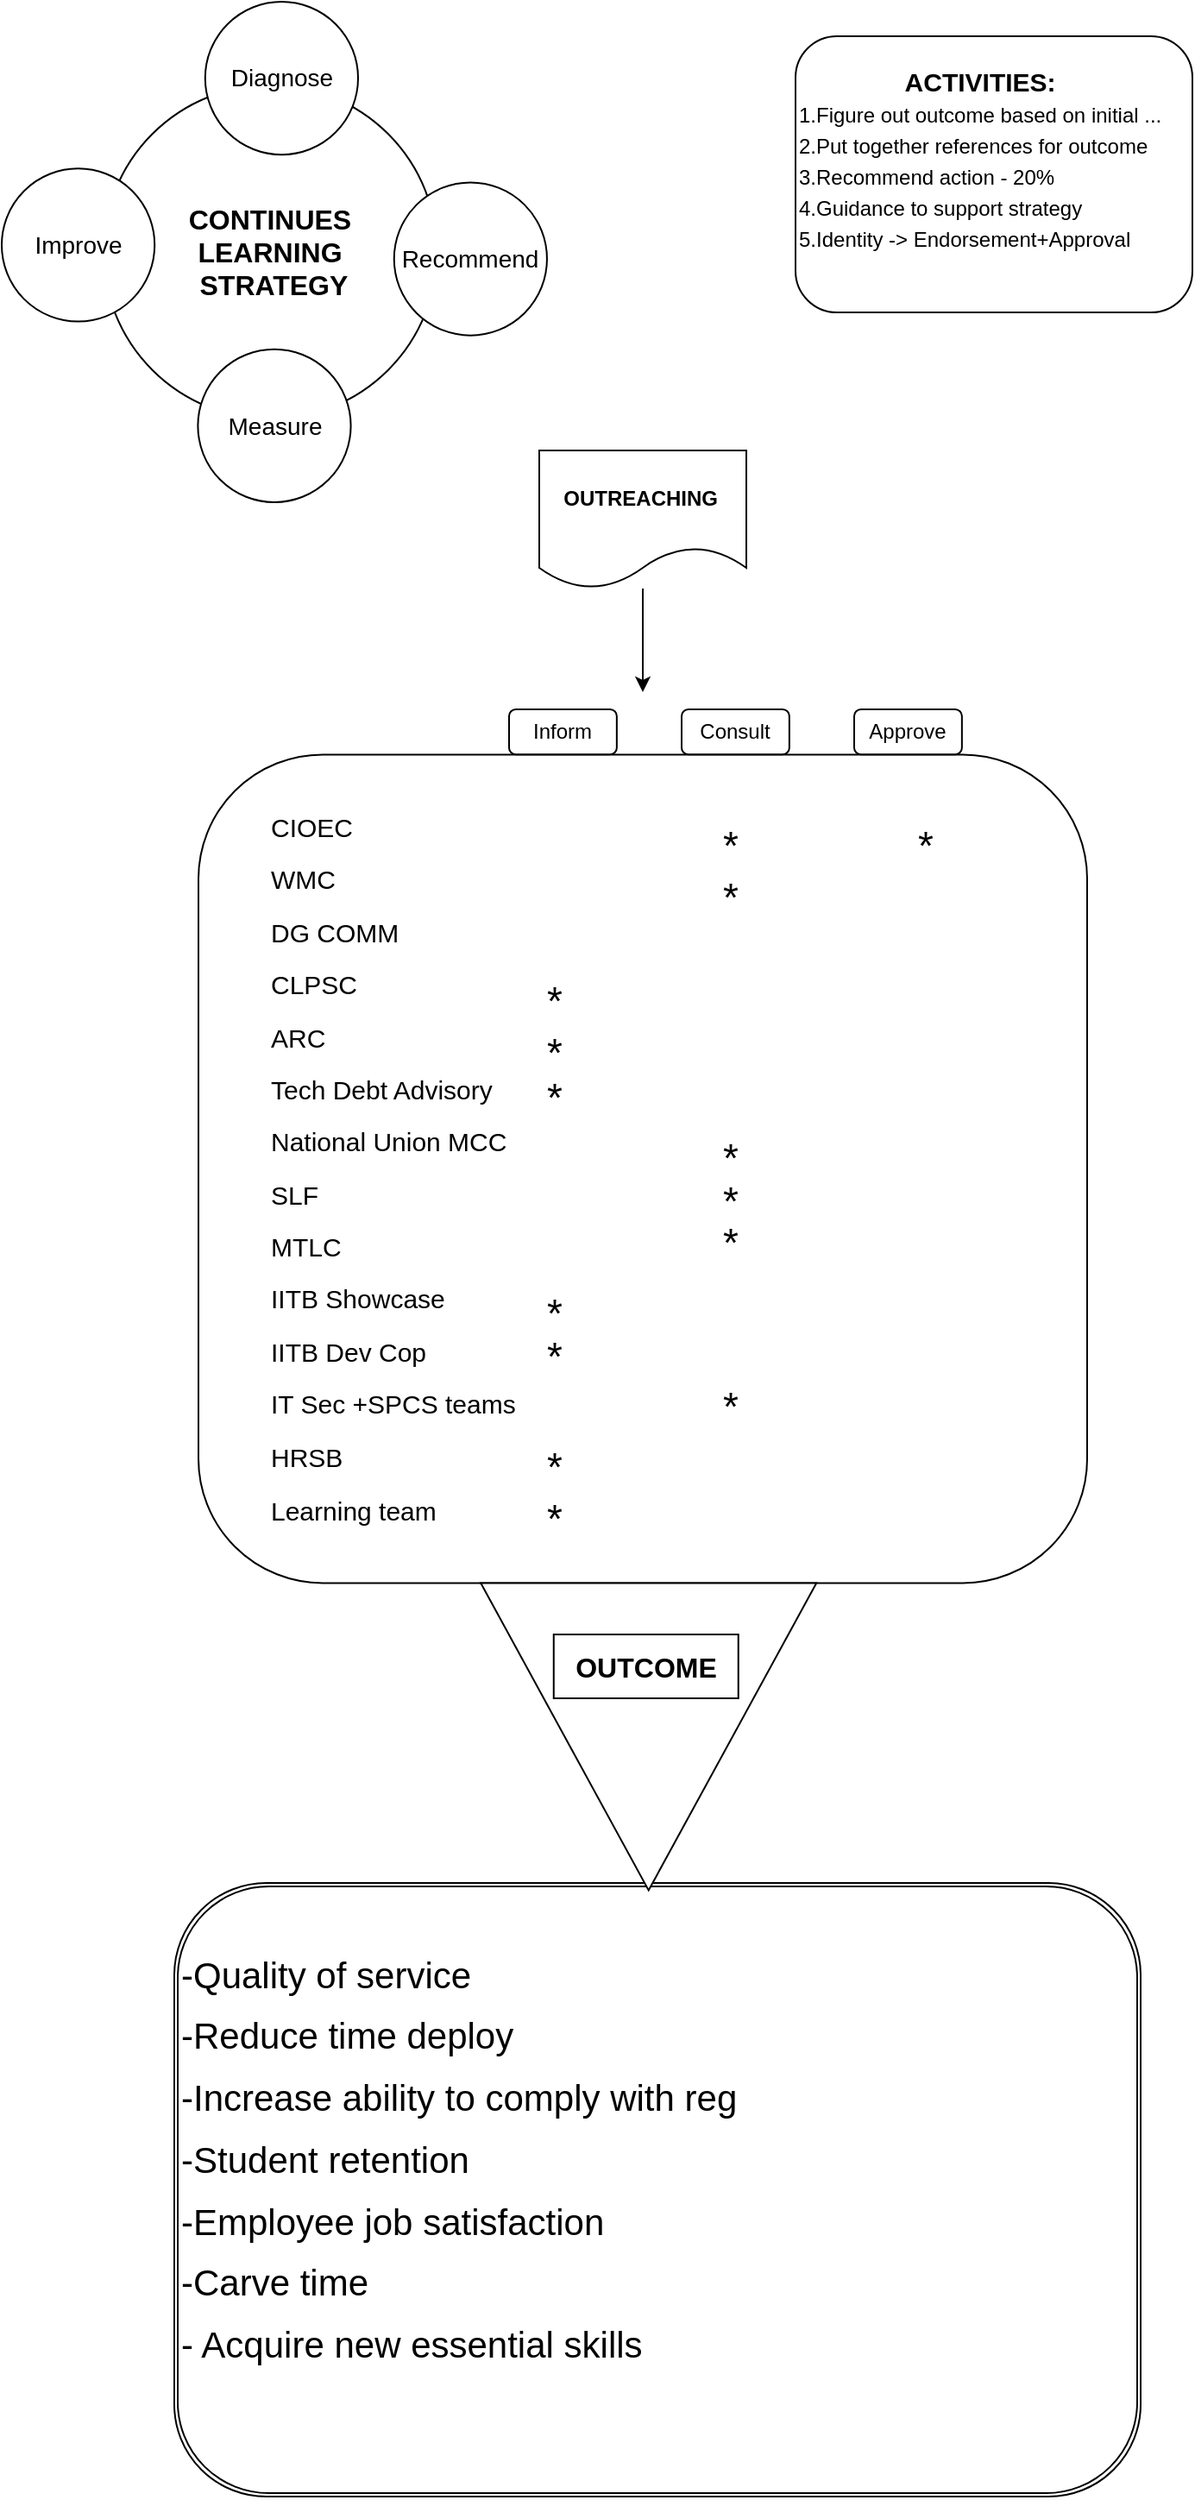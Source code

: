 <mxfile version="12.6.2" type="device"><diagram id="KmrsI34kGojjEnIVxhwJ" name="Page-1"><mxGraphModel dx="1113" dy="786" grid="1" gridSize="10" guides="1" tooltips="1" connect="1" arrows="1" fold="1" page="1" pageScale="1" pageWidth="850" pageHeight="1100" math="0" shadow="0"><root><mxCell id="0"/><mxCell id="1" parent="0"/><mxCell id="lHBZ4_cpSElvPS-HUPm--8" value="" style="group" parent="1" vertex="1" connectable="0"><mxGeometry x="50" y="40" width="320" height="290" as="geometry"/></mxCell><mxCell id="lHBZ4_cpSElvPS-HUPm--2" value="&lt;b style=&quot;font-size: 16px&quot;&gt;CONTINUES &lt;br&gt;LEARNING&lt;br&gt;&amp;nbsp;STRATEGY&lt;/b&gt;" style="ellipse;whiteSpace=wrap;html=1;aspect=fixed;" parent="lHBZ4_cpSElvPS-HUPm--8" vertex="1"><mxGeometry x="58.947" y="48.333" width="193.333" height="193.333" as="geometry"/></mxCell><mxCell id="lHBZ4_cpSElvPS-HUPm--3" value="&lt;font style=&quot;font-size: 14px&quot;&gt;Diagnose&lt;/font&gt;" style="ellipse;whiteSpace=wrap;html=1;aspect=fixed;" parent="lHBZ4_cpSElvPS-HUPm--8" vertex="1"><mxGeometry x="117.895" width="88.611" height="88.611" as="geometry"/></mxCell><mxCell id="lHBZ4_cpSElvPS-HUPm--5" value="&lt;font style=&quot;font-size: 14px&quot;&gt;Recommend&lt;/font&gt;" style="ellipse;whiteSpace=wrap;html=1;aspect=fixed;" parent="lHBZ4_cpSElvPS-HUPm--8" vertex="1"><mxGeometry x="227.368" y="104.722" width="88.611" height="88.611" as="geometry"/></mxCell><mxCell id="lHBZ4_cpSElvPS-HUPm--6" value="&lt;font style=&quot;font-size: 14px&quot;&gt;Measure&lt;/font&gt;" style="ellipse;whiteSpace=wrap;html=1;aspect=fixed;" parent="lHBZ4_cpSElvPS-HUPm--8" vertex="1"><mxGeometry x="113.684" y="201.389" width="88.611" height="88.611" as="geometry"/></mxCell><mxCell id="lHBZ4_cpSElvPS-HUPm--7" value="&lt;font style=&quot;font-size: 14px&quot;&gt;Improve&lt;/font&gt;" style="ellipse;whiteSpace=wrap;html=1;aspect=fixed;" parent="lHBZ4_cpSElvPS-HUPm--8" vertex="1"><mxGeometry y="96.667" width="88.611" height="88.611" as="geometry"/></mxCell><mxCell id="lHBZ4_cpSElvPS-HUPm--12" value="&lt;div style=&quot;text-align: center&quot;&gt;&lt;b style=&quot;font-size: 15px&quot;&gt;ACTIVITIES:&lt;/b&gt;&lt;/div&gt;&lt;font style=&quot;font-size: 15px&quot;&gt;&lt;span style=&quot;font-size: 12px&quot;&gt;1.Figure out outcome based on initial ...&lt;br&gt;&lt;/span&gt;&lt;span style=&quot;font-size: 12px&quot;&gt;2.Put together references for outcome&lt;br&gt;&lt;/span&gt;&lt;span style=&quot;font-size: 12px&quot;&gt;3.Recommend action - 20%&lt;/span&gt;&lt;span style=&quot;color: rgba(0 , 0 , 0 , 0) ; font-family: monospace ; font-size: 0px ; white-space: nowrap&quot;&gt;%3CmxGraphModel%3E%3Croot%3E%3CmxCell%20id%3D%220%22%2F%3E%3CmxCell%20id%3D%221%22%20parent%3D%220%22%2F%3E%3CmxCell%20id%3D%222%22%20value%3D%22Figure%20out%20outcome%20based%20on%20initial%20...%22%20style%3D%22rounded%3D0%3BwhiteSpace%3Dwrap%3Bhtml%3D1%3B%22%20vertex%3D%221%22%20parent%3D%221%22%3E%3CmxGeometry%20x%3D%22200%22%20y%3D%22510%22%20width%3D%22270%22%20height%3D%2240%22%20as%3D%22geometry%22%2F%3E%3C%2FmxCell%3E%3C%2Froot%3E%3C%2FmxGraphModel%3E&lt;/span&gt;&lt;span style=&quot;font-size: 12px&quot;&gt;&lt;br&gt;&lt;/span&gt;&lt;span style=&quot;font-size: 12px&quot;&gt;4.Guidance to support strategy&lt;br&gt;&lt;/span&gt;&lt;span style=&quot;font-size: 12px&quot;&gt;5.Identity -&amp;gt; Endorsement+Approval&amp;nbsp;&amp;nbsp;&lt;/span&gt;&lt;b&gt;&lt;br&gt;&lt;br&gt;&lt;/b&gt;&lt;/font&gt;" style="rounded=1;whiteSpace=wrap;html=1;align=left;" parent="1" vertex="1"><mxGeometry x="510" y="60" width="230" height="160" as="geometry"/></mxCell><mxCell id="lHBZ4_cpSElvPS-HUPm--113" value="" style="group" parent="1" vertex="1" connectable="0"><mxGeometry x="164" y="450.005" width="515" height="506.185" as="geometry"/></mxCell><mxCell id="lHBZ4_cpSElvPS-HUPm--100" value="" style="group" parent="lHBZ4_cpSElvPS-HUPm--113" vertex="1" connectable="0"><mxGeometry y="26.185" width="515" height="480" as="geometry"/></mxCell><mxCell id="lHBZ4_cpSElvPS-HUPm--67" value="&lt;blockquote style=&quot;margin: 0 0 0 40px ; border: none ; padding: 0px&quot;&gt;&lt;p style=&quot;line-height: 110% ; font-size: 14px&quot;&gt;&lt;font style=&quot;font-size: 15px&quot;&gt;CIOEC&amp;nbsp;&lt;/font&gt;&lt;/p&gt;&lt;p style=&quot;line-height: 110% ; font-size: 14px&quot;&gt;&lt;font style=&quot;font-size: 15px&quot;&gt;WMC&lt;/font&gt;&lt;/p&gt;&lt;p style=&quot;line-height: 110% ; font-size: 14px&quot;&gt;&lt;font style=&quot;font-size: 15px&quot;&gt;DG COMM&lt;/font&gt;&lt;/p&gt;&lt;p style=&quot;line-height: 110% ; font-size: 14px&quot;&gt;&lt;font style=&quot;font-size: 15px&quot;&gt;CLPSC&lt;/font&gt;&lt;/p&gt;&lt;p style=&quot;line-height: 110% ; font-size: 14px&quot;&gt;&lt;font style=&quot;font-size: 15px&quot;&gt;ARC&lt;/font&gt;&lt;/p&gt;&lt;p style=&quot;line-height: 110% ; font-size: 14px&quot;&gt;&lt;font style=&quot;font-size: 15px&quot;&gt;Tech Debt Advisory&lt;/font&gt;&lt;/p&gt;&lt;p style=&quot;line-height: 110% ; font-size: 14px&quot;&gt;&lt;font style=&quot;font-size: 15px&quot;&gt;National Union MCC&lt;/font&gt;&lt;/p&gt;&lt;p style=&quot;line-height: 110% ; font-size: 14px&quot;&gt;&lt;font style=&quot;font-size: 15px&quot;&gt;SLF&lt;/font&gt;&lt;/p&gt;&lt;p style=&quot;line-height: 110% ; font-size: 14px&quot;&gt;&lt;font style=&quot;font-size: 15px&quot;&gt;MTLC&lt;/font&gt;&lt;/p&gt;&lt;p style=&quot;line-height: 110% ; font-size: 14px&quot;&gt;&lt;font style=&quot;font-size: 15px&quot;&gt;IITB Showcase&lt;/font&gt;&lt;/p&gt;&lt;p style=&quot;line-height: 110% ; font-size: 14px&quot;&gt;&lt;font style=&quot;font-size: 15px&quot;&gt;IITB Dev Cop&lt;/font&gt;&lt;/p&gt;&lt;p style=&quot;line-height: 110% ; font-size: 14px&quot;&gt;&lt;font style=&quot;font-size: 15px&quot;&gt;IT Sec +SPCS teams&lt;/font&gt;&lt;/p&gt;&lt;p style=&quot;line-height: 110% ; font-size: 14px&quot;&gt;&lt;font style=&quot;font-size: 15px&quot;&gt;HRSB&lt;/font&gt;&lt;/p&gt;&lt;div style=&quot;font-size: 15px&quot;&gt;&lt;font style=&quot;font-size: 15px&quot;&gt;Learning team&lt;/font&gt;&lt;/div&gt;&lt;/blockquote&gt;&lt;p&gt;&lt;/p&gt;" style="rounded=1;whiteSpace=wrap;html=1;align=left;" parent="lHBZ4_cpSElvPS-HUPm--100" vertex="1"><mxGeometry width="515" height="480" as="geometry"/></mxCell><mxCell id="lHBZ4_cpSElvPS-HUPm--83" value="&lt;font style=&quot;font-size: 23px&quot;&gt;*&lt;/font&gt;" style="text;html=1;strokeColor=none;fillColor=none;align=center;verticalAlign=middle;whiteSpace=wrap;rounded=0;" parent="lHBZ4_cpSElvPS-HUPm--100" vertex="1"><mxGeometry x="296.515" y="44.002" width="23.409" height="17.455" as="geometry"/></mxCell><mxCell id="lHBZ4_cpSElvPS-HUPm--84" value="&lt;font style=&quot;font-size: 23px&quot;&gt;*&lt;/font&gt;" style="text;html=1;strokeColor=none;fillColor=none;align=center;verticalAlign=middle;whiteSpace=wrap;rounded=0;" parent="lHBZ4_cpSElvPS-HUPm--100" vertex="1"><mxGeometry x="410.001" y="44.002" width="23.409" height="17.455" as="geometry"/></mxCell><mxCell id="lHBZ4_cpSElvPS-HUPm--85" value="&lt;font style=&quot;font-size: 23px&quot;&gt;*&lt;/font&gt;" style="text;html=1;strokeColor=none;fillColor=none;align=center;verticalAlign=middle;whiteSpace=wrap;rounded=0;" parent="lHBZ4_cpSElvPS-HUPm--100" vertex="1"><mxGeometry x="296.515" y="74.003" width="23.409" height="17.455" as="geometry"/></mxCell><mxCell id="lHBZ4_cpSElvPS-HUPm--89" value="&lt;font style=&quot;font-size: 23px&quot;&gt;*&lt;/font&gt;" style="text;html=1;strokeColor=none;fillColor=none;align=center;verticalAlign=middle;whiteSpace=wrap;rounded=0;" parent="lHBZ4_cpSElvPS-HUPm--100" vertex="1"><mxGeometry x="195.076" y="133.996" width="23.409" height="17.455" as="geometry"/></mxCell><mxCell id="lHBZ4_cpSElvPS-HUPm--90" value="&lt;font style=&quot;font-size: 23px&quot;&gt;*&lt;/font&gt;" style="text;html=1;strokeColor=none;fillColor=none;align=center;verticalAlign=middle;whiteSpace=wrap;rounded=0;" parent="lHBZ4_cpSElvPS-HUPm--100" vertex="1"><mxGeometry x="195.076" y="164.002" width="23.409" height="17.455" as="geometry"/></mxCell><mxCell id="lHBZ4_cpSElvPS-HUPm--91" value="&lt;font style=&quot;font-size: 23px&quot;&gt;*&lt;/font&gt;" style="text;html=1;strokeColor=none;fillColor=none;align=center;verticalAlign=middle;whiteSpace=wrap;rounded=0;" parent="lHBZ4_cpSElvPS-HUPm--100" vertex="1"><mxGeometry x="195.076" y="189.618" width="23.409" height="17.455" as="geometry"/></mxCell><mxCell id="lHBZ4_cpSElvPS-HUPm--92" value="&lt;font style=&quot;font-size: 23px&quot;&gt;*&lt;/font&gt;" style="text;html=1;strokeColor=none;fillColor=none;align=center;verticalAlign=middle;whiteSpace=wrap;rounded=0;" parent="lHBZ4_cpSElvPS-HUPm--100" vertex="1"><mxGeometry x="296.515" y="225.164" width="23.409" height="17.455" as="geometry"/></mxCell><mxCell id="lHBZ4_cpSElvPS-HUPm--93" value="&lt;font style=&quot;font-size: 23px&quot;&gt;*&lt;/font&gt;" style="text;html=1;strokeColor=none;fillColor=none;align=center;verticalAlign=middle;whiteSpace=wrap;rounded=0;" parent="lHBZ4_cpSElvPS-HUPm--100" vertex="1"><mxGeometry x="296.515" y="250.473" width="23.409" height="17.455" as="geometry"/></mxCell><mxCell id="lHBZ4_cpSElvPS-HUPm--94" value="&lt;font style=&quot;font-size: 23px&quot;&gt;*&lt;/font&gt;" style="text;html=1;strokeColor=none;fillColor=none;align=center;verticalAlign=middle;whiteSpace=wrap;rounded=0;" parent="lHBZ4_cpSElvPS-HUPm--100" vertex="1"><mxGeometry x="296.515" y="274.036" width="23.409" height="17.455" as="geometry"/></mxCell><mxCell id="lHBZ4_cpSElvPS-HUPm--95" value="&lt;font style=&quot;font-size: 23px&quot;&gt;*&lt;/font&gt;" style="text;html=1;strokeColor=none;fillColor=none;align=center;verticalAlign=middle;whiteSpace=wrap;rounded=0;" parent="lHBZ4_cpSElvPS-HUPm--100" vertex="1"><mxGeometry x="195.076" y="314.727" width="23.409" height="17.455" as="geometry"/></mxCell><mxCell id="lHBZ4_cpSElvPS-HUPm--96" value="&lt;font style=&quot;font-size: 23px&quot;&gt;*&lt;/font&gt;" style="text;html=1;strokeColor=none;fillColor=none;align=center;verticalAlign=middle;whiteSpace=wrap;rounded=0;" parent="lHBZ4_cpSElvPS-HUPm--100" vertex="1"><mxGeometry x="195.076" y="339.909" width="23.409" height="17.455" as="geometry"/></mxCell><mxCell id="lHBZ4_cpSElvPS-HUPm--97" value="&lt;font style=&quot;font-size: 23px&quot;&gt;*&lt;/font&gt;" style="text;html=1;strokeColor=none;fillColor=none;align=center;verticalAlign=middle;whiteSpace=wrap;rounded=0;" parent="lHBZ4_cpSElvPS-HUPm--100" vertex="1"><mxGeometry x="296.515" y="369.091" width="23.409" height="17.455" as="geometry"/></mxCell><mxCell id="lHBZ4_cpSElvPS-HUPm--98" value="&lt;font style=&quot;font-size: 23px&quot;&gt;*&lt;/font&gt;" style="text;html=1;strokeColor=none;fillColor=none;align=center;verticalAlign=middle;whiteSpace=wrap;rounded=0;" parent="lHBZ4_cpSElvPS-HUPm--100" vertex="1"><mxGeometry x="195.076" y="404.003" width="23.409" height="17.455" as="geometry"/></mxCell><mxCell id="lHBZ4_cpSElvPS-HUPm--99" value="&lt;font style=&quot;font-size: 23px&quot;&gt;*&lt;/font&gt;" style="text;html=1;strokeColor=none;fillColor=none;align=center;verticalAlign=middle;whiteSpace=wrap;rounded=0;" parent="lHBZ4_cpSElvPS-HUPm--100" vertex="1"><mxGeometry x="195.076" y="434.005" width="23.409" height="17.455" as="geometry"/></mxCell><mxCell id="lHBZ4_cpSElvPS-HUPm--80" value="Inform" style="rounded=1;whiteSpace=wrap;html=1;" parent="lHBZ4_cpSElvPS-HUPm--113" vertex="1"><mxGeometry x="180.0" width="62.424" height="26.182" as="geometry"/></mxCell><mxCell id="lHBZ4_cpSElvPS-HUPm--81" value="Consult" style="rounded=1;whiteSpace=wrap;html=1;" parent="lHBZ4_cpSElvPS-HUPm--113" vertex="1"><mxGeometry x="280.002" width="62.424" height="26.182" as="geometry"/></mxCell><mxCell id="lHBZ4_cpSElvPS-HUPm--82" value="Approve" style="rounded=1;whiteSpace=wrap;html=1;" parent="lHBZ4_cpSElvPS-HUPm--113" vertex="1"><mxGeometry x="380.005" width="62.424" height="26.182" as="geometry"/></mxCell><mxCell id="lHBZ4_cpSElvPS-HUPm--119" value="&lt;font style=&quot;font-size: 21px ; line-height: 170%&quot;&gt;-Quality of service&lt;br&gt;-Reduce time deploy&lt;br&gt;-Increase ability to comply with reg&lt;br&gt;-Student retention&lt;br&gt;-Employee job satisfaction&lt;br&gt;-Carve time&lt;br&gt;- Acquire new essential skills&lt;br&gt;&lt;br&gt;&lt;/font&gt;" style="shape=ext;double=1;rounded=1;whiteSpace=wrap;html=1;align=left;" parent="1" vertex="1"><mxGeometry x="150" y="1130" width="560" height="355.51" as="geometry"/></mxCell><mxCell id="nYUky-dLcc-URcH9LqEQ-1" style="edgeStyle=orthogonalEdgeStyle;rounded=0;orthogonalLoop=1;jettySize=auto;html=1;" edge="1" parent="1" source="lHBZ4_cpSElvPS-HUPm--120"><mxGeometry relative="1" as="geometry"><mxPoint x="421.5" y="440" as="targetPoint"/></mxGeometry></mxCell><mxCell id="lHBZ4_cpSElvPS-HUPm--120" value="&lt;b&gt;OUTREACHING&amp;nbsp;&lt;/b&gt;" style="shape=document;whiteSpace=wrap;html=1;boundedLbl=1;" parent="1" vertex="1"><mxGeometry x="361.5" y="300" width="120" height="80" as="geometry"/></mxCell><mxCell id="lHBZ4_cpSElvPS-HUPm--124" value="" style="group" parent="1" vertex="1" connectable="0"><mxGeometry x="335.86" y="948" width="178.01" height="194.49" as="geometry"/></mxCell><mxCell id="lHBZ4_cpSElvPS-HUPm--115" value="" style="triangle;whiteSpace=wrap;html=1;rotation=90;align=center;" parent="lHBZ4_cpSElvPS-HUPm--124" vertex="1"><mxGeometry width="178.01" height="194.49" as="geometry"/></mxCell><mxCell id="lHBZ4_cpSElvPS-HUPm--121" value="&lt;b&gt;&lt;font style=&quot;font-size: 16px&quot;&gt;OUTCOME&lt;/font&gt;&lt;/b&gt;" style="rounded=0;whiteSpace=wrap;html=1;" parent="lHBZ4_cpSElvPS-HUPm--124" vertex="1"><mxGeometry x="34.02" y="38.01" width="106.99" height="36.99" as="geometry"/></mxCell></root></mxGraphModel></diagram></mxfile>